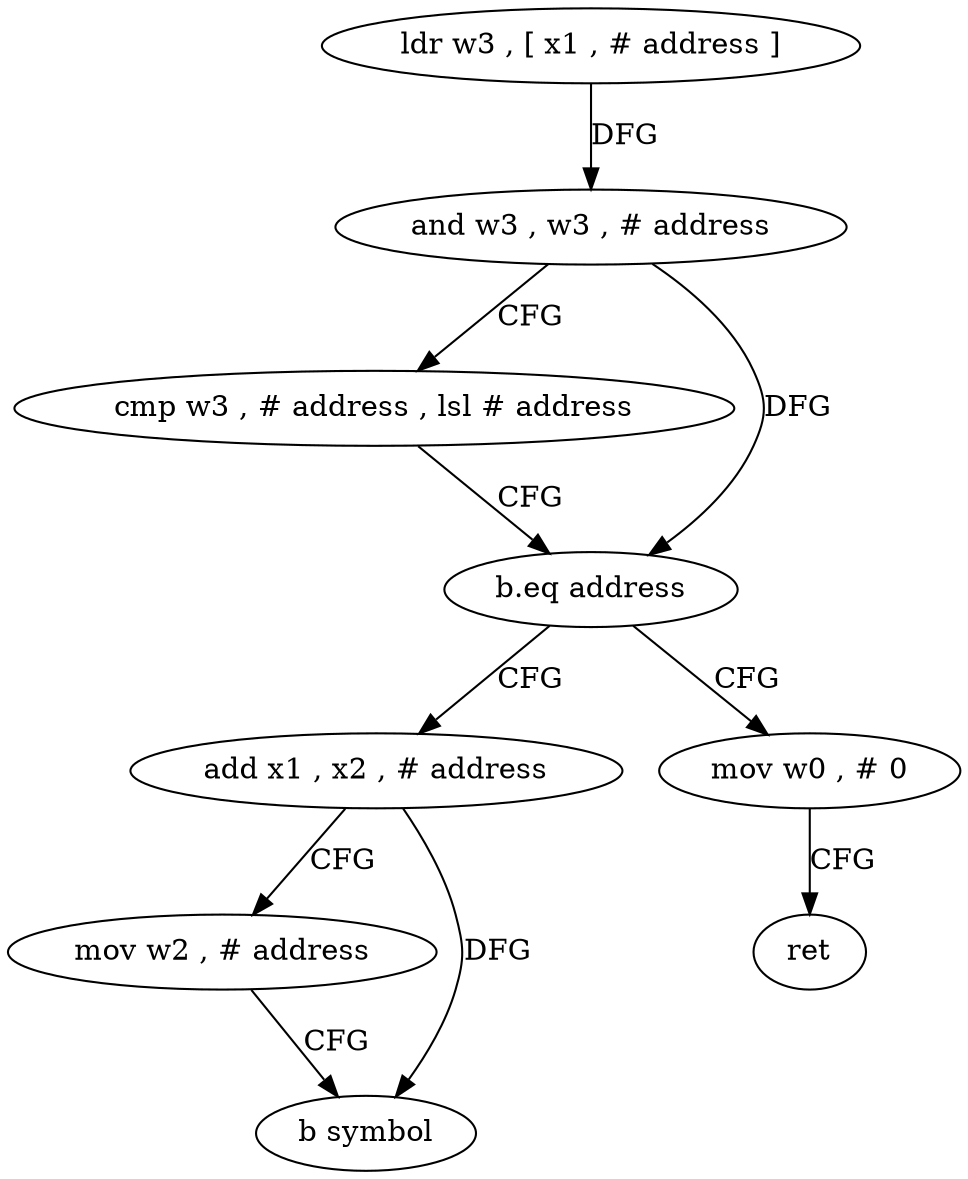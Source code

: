 digraph "func" {
"4215320" [label = "ldr w3 , [ x1 , # address ]" ]
"4215324" [label = "and w3 , w3 , # address" ]
"4215328" [label = "cmp w3 , # address , lsl # address" ]
"4215332" [label = "b.eq address" ]
"4215344" [label = "add x1 , x2 , # address" ]
"4215336" [label = "mov w0 , # 0" ]
"4215348" [label = "mov w2 , # address" ]
"4215352" [label = "b symbol" ]
"4215340" [label = "ret" ]
"4215320" -> "4215324" [ label = "DFG" ]
"4215324" -> "4215328" [ label = "CFG" ]
"4215324" -> "4215332" [ label = "DFG" ]
"4215328" -> "4215332" [ label = "CFG" ]
"4215332" -> "4215344" [ label = "CFG" ]
"4215332" -> "4215336" [ label = "CFG" ]
"4215344" -> "4215348" [ label = "CFG" ]
"4215344" -> "4215352" [ label = "DFG" ]
"4215336" -> "4215340" [ label = "CFG" ]
"4215348" -> "4215352" [ label = "CFG" ]
}
